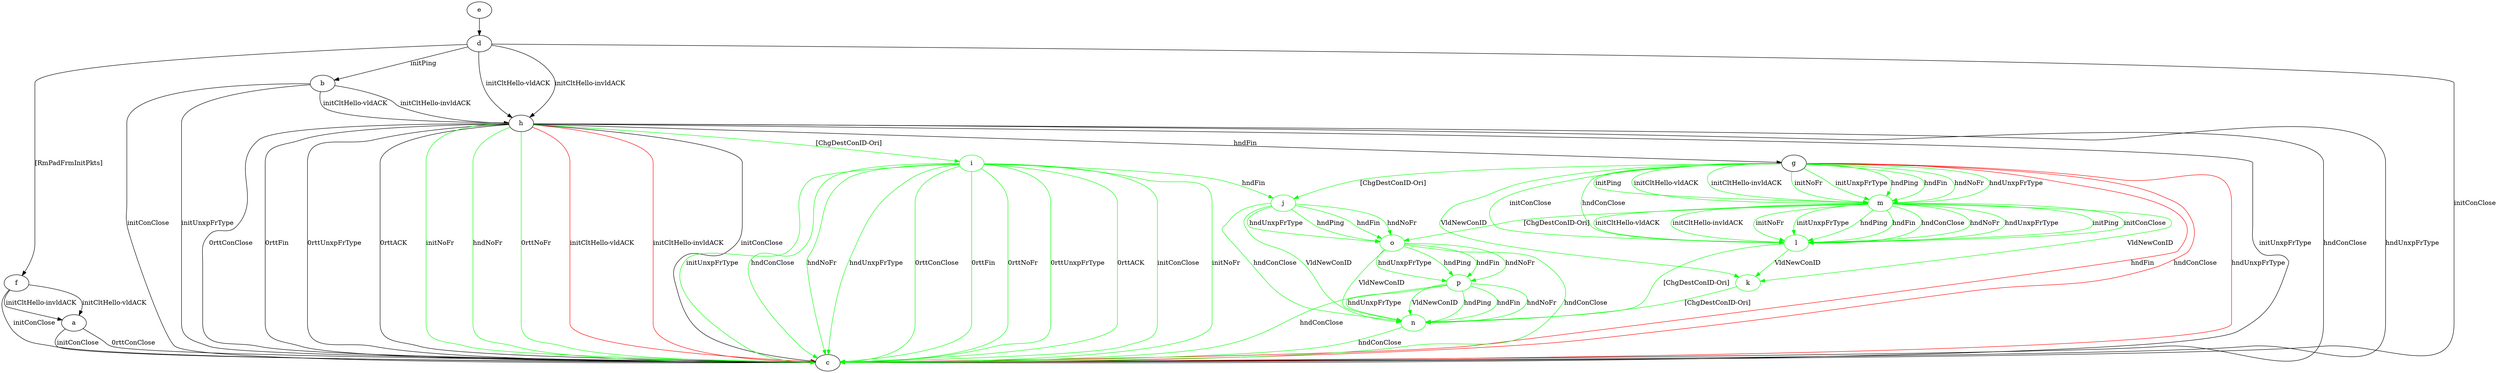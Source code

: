 digraph "" {
	a -> c	[key=0,
		label="initConClose "];
	a -> c	[key=1,
		label="0rttConClose "];
	b -> c	[key=0,
		label="initConClose "];
	b -> c	[key=1,
		label="initUnxpFrType "];
	b -> h	[key=0,
		label="initCltHello-vldACK "];
	b -> h	[key=1,
		label="initCltHello-invldACK "];
	d -> b	[key=0,
		label="initPing "];
	d -> c	[key=0,
		label="initConClose "];
	d -> f	[key=0,
		label="[RmPadFrmInitPkts] "];
	d -> h	[key=0,
		label="initCltHello-vldACK "];
	d -> h	[key=1,
		label="initCltHello-invldACK "];
	e -> d	[key=0];
	f -> a	[key=0,
		label="initCltHello-vldACK "];
	f -> a	[key=1,
		label="initCltHello-invldACK "];
	f -> c	[key=0,
		label="initConClose "];
	g -> c	[key=0,
		color=red,
		label="hndFin "];
	g -> c	[key=1,
		color=red,
		label="hndConClose "];
	g -> c	[key=2,
		color=red,
		label="hndUnxpFrType "];
	j	[color=green];
	g -> j	[key=0,
		color=green,
		label="[ChgDestConID-Ori] "];
	k	[color=green];
	g -> k	[key=0,
		color=green,
		label="VldNewConID "];
	l	[color=green];
	g -> l	[key=0,
		color=green,
		label="initConClose "];
	g -> l	[key=1,
		color=green,
		label="hndConClose "];
	m	[color=green];
	g -> m	[key=0,
		color=green,
		label="initPing "];
	g -> m	[key=1,
		color=green,
		label="initCltHello-vldACK "];
	g -> m	[key=2,
		color=green,
		label="initCltHello-invldACK "];
	g -> m	[key=3,
		color=green,
		label="initNoFr "];
	g -> m	[key=4,
		color=green,
		label="initUnxpFrType "];
	g -> m	[key=5,
		color=green,
		label="hndPing "];
	g -> m	[key=6,
		color=green,
		label="hndFin "];
	g -> m	[key=7,
		color=green,
		label="hndNoFr "];
	g -> m	[key=8,
		color=green,
		label="hndUnxpFrType "];
	h -> c	[key=0,
		label="initConClose "];
	h -> c	[key=1,
		label="initUnxpFrType "];
	h -> c	[key=2,
		label="hndConClose "];
	h -> c	[key=3,
		label="hndUnxpFrType "];
	h -> c	[key=4,
		label="0rttConClose "];
	h -> c	[key=5,
		label="0rttFin "];
	h -> c	[key=6,
		label="0rttUnxpFrType "];
	h -> c	[key=7,
		label="0rttACK "];
	h -> c	[key=8,
		color=green,
		label="initNoFr "];
	h -> c	[key=9,
		color=green,
		label="hndNoFr "];
	h -> c	[key=10,
		color=green,
		label="0rttNoFr "];
	h -> c	[key=11,
		color=red,
		label="initCltHello-vldACK "];
	h -> c	[key=12,
		color=red,
		label="initCltHello-invldACK "];
	h -> g	[key=0,
		label="hndFin "];
	i	[color=green];
	h -> i	[key=0,
		color=green,
		label="[ChgDestConID-Ori] "];
	i -> c	[key=0,
		color=green,
		label="initConClose "];
	i -> c	[key=1,
		color=green,
		label="initNoFr "];
	i -> c	[key=2,
		color=green,
		label="initUnxpFrType "];
	i -> c	[key=3,
		color=green,
		label="hndConClose "];
	i -> c	[key=4,
		color=green,
		label="hndNoFr "];
	i -> c	[key=5,
		color=green,
		label="hndUnxpFrType "];
	i -> c	[key=6,
		color=green,
		label="0rttConClose "];
	i -> c	[key=7,
		color=green,
		label="0rttFin "];
	i -> c	[key=8,
		color=green,
		label="0rttNoFr "];
	i -> c	[key=9,
		color=green,
		label="0rttUnxpFrType "];
	i -> c	[key=10,
		color=green,
		label="0rttACK "];
	i -> j	[key=0,
		color=green,
		label="hndFin "];
	n	[color=green];
	j -> n	[key=0,
		color=green,
		label="hndConClose "];
	j -> n	[key=1,
		color=green,
		label="VldNewConID "];
	o	[color=green];
	j -> o	[key=0,
		color=green,
		label="hndPing "];
	j -> o	[key=1,
		color=green,
		label="hndFin "];
	j -> o	[key=2,
		color=green,
		label="hndNoFr "];
	j -> o	[key=3,
		color=green,
		label="hndUnxpFrType "];
	k -> n	[key=0,
		color=green,
		label="[ChgDestConID-Ori] "];
	l -> k	[key=0,
		color=green,
		label="VldNewConID "];
	l -> n	[key=0,
		color=green,
		label="[ChgDestConID-Ori] "];
	m -> k	[key=0,
		color=green,
		label="VldNewConID "];
	m -> l	[key=0,
		color=green,
		label="initPing "];
	m -> l	[key=1,
		color=green,
		label="initConClose "];
	m -> l	[key=2,
		color=green,
		label="initCltHello-vldACK "];
	m -> l	[key=3,
		color=green,
		label="initCltHello-invldACK "];
	m -> l	[key=4,
		color=green,
		label="initNoFr "];
	m -> l	[key=5,
		color=green,
		label="initUnxpFrType "];
	m -> l	[key=6,
		color=green,
		label="hndPing "];
	m -> l	[key=7,
		color=green,
		label="hndFin "];
	m -> l	[key=8,
		color=green,
		label="hndConClose "];
	m -> l	[key=9,
		color=green,
		label="hndNoFr "];
	m -> l	[key=10,
		color=green,
		label="hndUnxpFrType "];
	m -> o	[key=0,
		color=green,
		label="[ChgDestConID-Ori] "];
	n -> c	[key=0,
		color=green,
		label="hndConClose "];
	o -> c	[key=0,
		color=green,
		label="hndConClose "];
	o -> n	[key=0,
		color=green,
		label="VldNewConID "];
	p	[color=green];
	o -> p	[key=0,
		color=green,
		label="hndPing "];
	o -> p	[key=1,
		color=green,
		label="hndFin "];
	o -> p	[key=2,
		color=green,
		label="hndNoFr "];
	o -> p	[key=3,
		color=green,
		label="hndUnxpFrType "];
	p -> c	[key=0,
		color=green,
		label="hndConClose "];
	p -> n	[key=0,
		color=green,
		label="hndPing "];
	p -> n	[key=1,
		color=green,
		label="hndFin "];
	p -> n	[key=2,
		color=green,
		label="hndNoFr "];
	p -> n	[key=3,
		color=green,
		label="hndUnxpFrType "];
	p -> n	[key=4,
		color=green,
		label="VldNewConID "];
}
